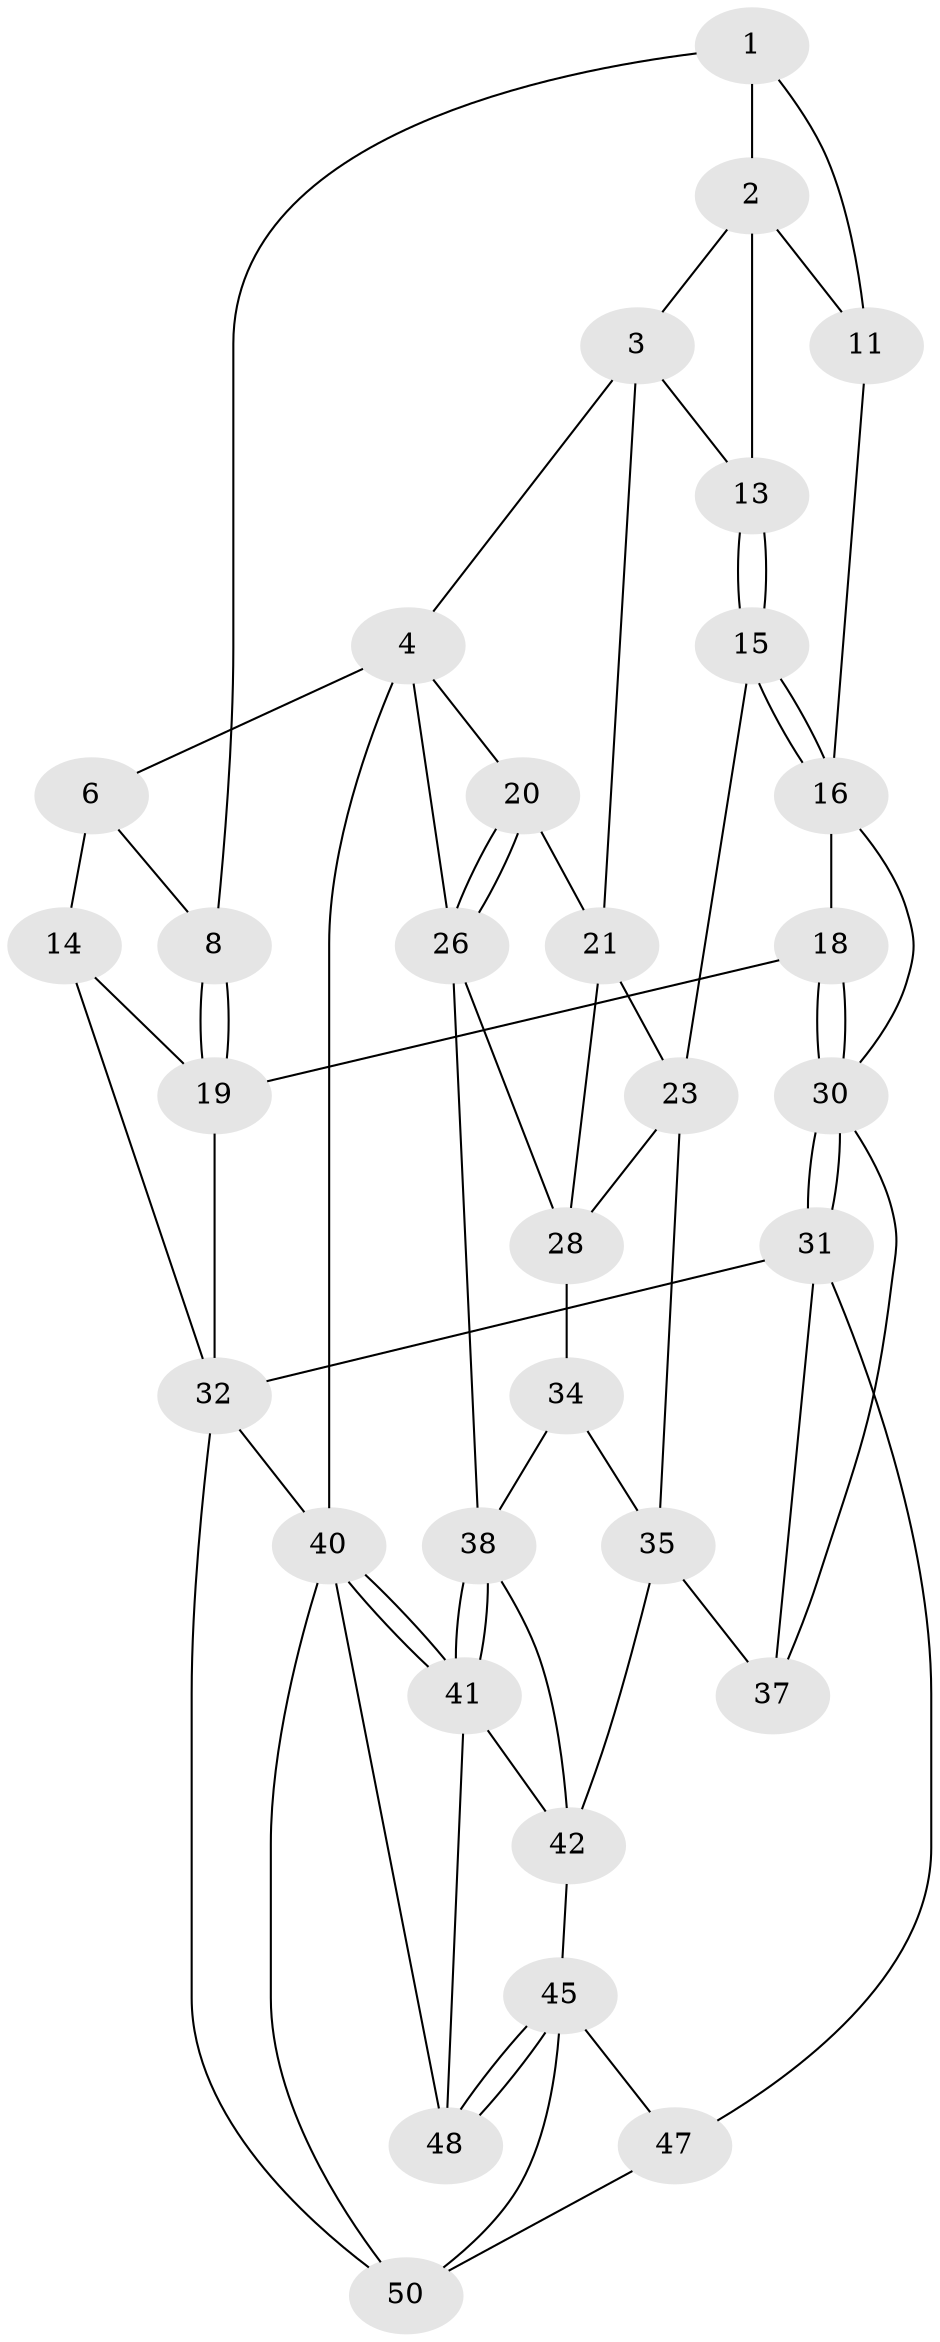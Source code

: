 // Generated by graph-tools (version 1.1) at 2025/52/02/27/25 19:52:44]
// undirected, 32 vertices, 68 edges
graph export_dot {
graph [start="1"]
  node [color=gray90,style=filled];
  1 [pos="+0.26397787350042107+0",super="+7"];
  2 [pos="+0.3076512638709504+0",super="+10"];
  3 [pos="+0.7386200120877652+0",super="+12"];
  4 [pos="+1+0",super="+5"];
  6 [pos="+0.21869612578963787+0",super="+9"];
  8 [pos="+0.22524620009005902+0.24448805082917568"];
  11 [pos="+0.4397569019340735+0.19883813145649915"];
  13 [pos="+0.5801754905872487+0.20677151495020268"];
  14 [pos="+0+0.19795834762216233"];
  15 [pos="+0.5449515027538159+0.48656265499920187"];
  16 [pos="+0.4720779517457641+0.4936895684320466",super="+17"];
  18 [pos="+0.28477244848987177+0.3994593299779223"];
  19 [pos="+0.22288934020043677+0.3244913090655315",super="+25"];
  20 [pos="+0.8225012378543906+0.28579219386936994"];
  21 [pos="+0.809619951921045+0.2821098488638515",super="+22"];
  23 [pos="+0.6311382084019989+0.4889183755643822",super="+24"];
  26 [pos="+1+0.43047448335223243",super="+27"];
  28 [pos="+0.8403389018505019+0.5662987299265905",super="+29"];
  30 [pos="+0.2278076019769548+0.659965719766257",super="+33"];
  31 [pos="+0.21266511208026043+0.6782348081615931",super="+43"];
  32 [pos="+0+0.6180513664375596",super="+52"];
  34 [pos="+0.8261871298673077+0.5795795748240078"];
  35 [pos="+0.5936888171951937+0.6631339916132627",super="+36"];
  37 [pos="+0.44371220864710664+0.7368621883370139"];
  38 [pos="+1+1",super="+39"];
  40 [pos="+1+1",super="+49"];
  41 [pos="+1+1",super="+51"];
  42 [pos="+0.600557940179444+0.7274308974965916",super="+44"];
  45 [pos="+0.5455244674008392+0.8126120872583028",super="+46"];
  47 [pos="+0.3033766189953851+0.8272169666145287"];
  48 [pos="+0.547076856499153+1"];
  50 [pos="+0.3668196189274209+1",super="+53"];
  1 -- 2;
  1 -- 8;
  1 -- 11;
  2 -- 3;
  2 -- 11;
  2 -- 13;
  3 -- 4;
  3 -- 13;
  3 -- 21;
  4 -- 20;
  4 -- 40;
  4 -- 26;
  4 -- 6;
  6 -- 14 [weight=2];
  6 -- 8;
  8 -- 19;
  8 -- 19;
  11 -- 16;
  13 -- 15;
  13 -- 15;
  14 -- 32;
  14 -- 19;
  15 -- 16;
  15 -- 16;
  15 -- 23;
  16 -- 18;
  16 -- 30;
  18 -- 19;
  18 -- 30;
  18 -- 30;
  19 -- 32;
  20 -- 21;
  20 -- 26;
  20 -- 26;
  21 -- 23;
  21 -- 28;
  23 -- 28;
  23 -- 35;
  26 -- 28;
  26 -- 38;
  28 -- 34;
  30 -- 31;
  30 -- 31;
  30 -- 37;
  31 -- 32;
  31 -- 47;
  31 -- 37;
  32 -- 40;
  32 -- 50;
  34 -- 35;
  34 -- 38;
  35 -- 42;
  35 -- 37;
  38 -- 41;
  38 -- 41;
  38 -- 42;
  40 -- 41;
  40 -- 41;
  40 -- 48;
  40 -- 50;
  41 -- 48;
  41 -- 42;
  42 -- 45;
  45 -- 48;
  45 -- 48;
  45 -- 50;
  45 -- 47;
  47 -- 50;
}
